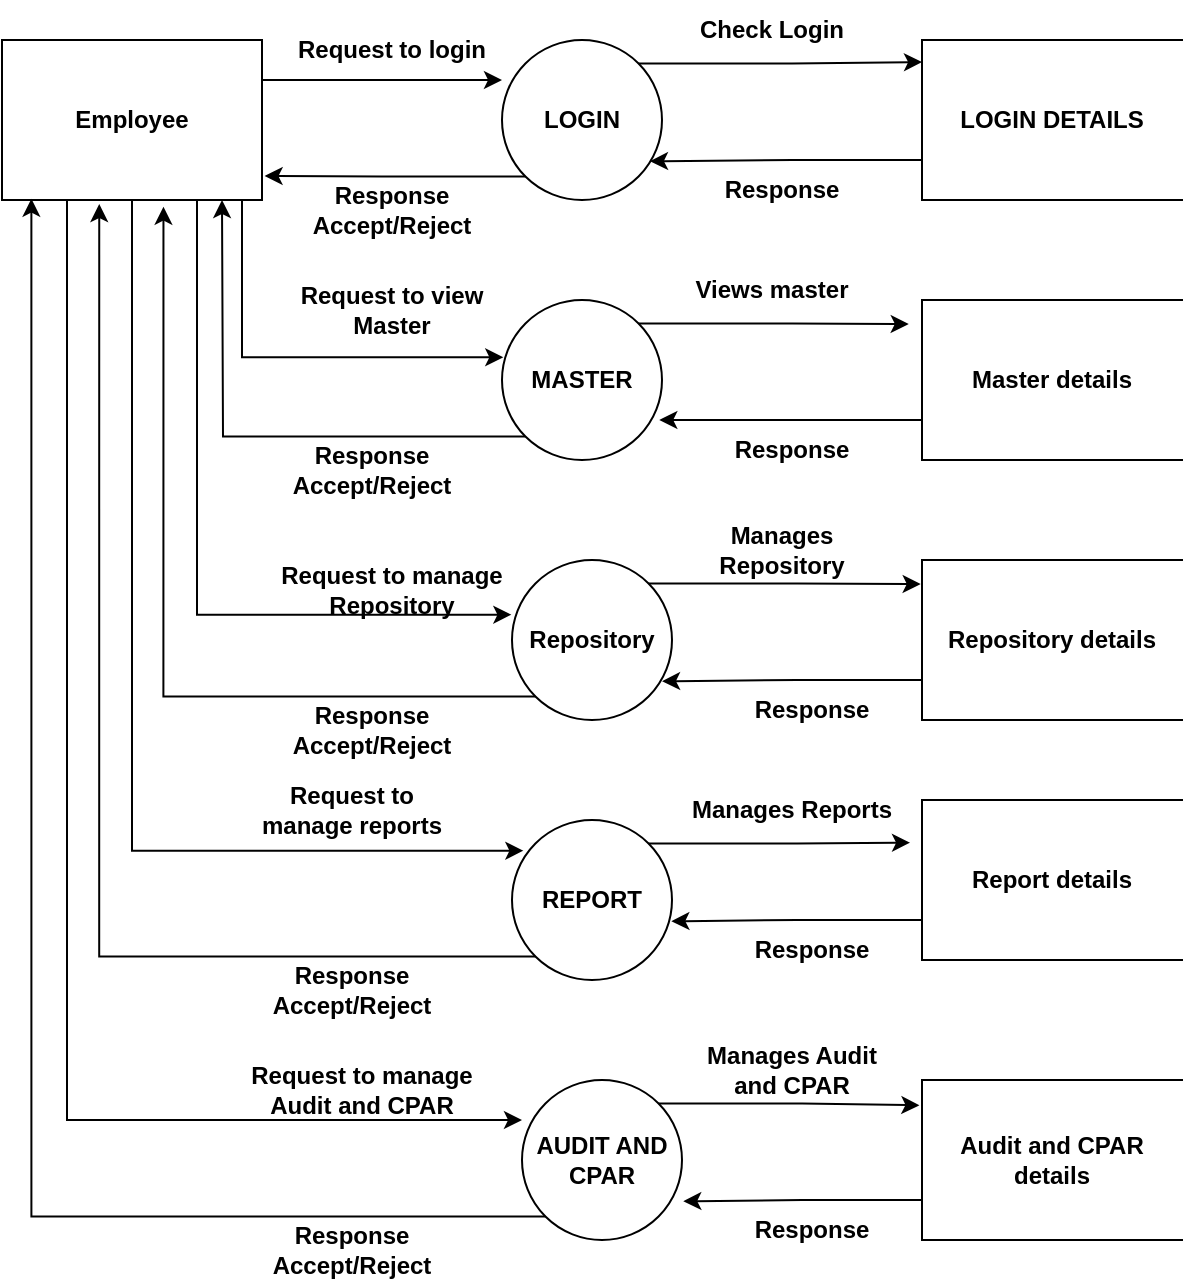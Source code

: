 <mxfile version="27.1.4">
  <diagram name="Page-1" id="SB6sKbI-OSXxuzdkV2bE">
    <mxGraphModel dx="778" dy="468" grid="1" gridSize="10" guides="1" tooltips="1" connect="1" arrows="1" fold="1" page="1" pageScale="1" pageWidth="850" pageHeight="1100" math="0" shadow="0">
      <root>
        <mxCell id="0" />
        <mxCell id="1" parent="0" />
        <mxCell id="igxR2AVI02_O2V5evjXi-1" value="Employee" style="rounded=0;whiteSpace=wrap;html=1;fontStyle=1" parent="1" vertex="1">
          <mxGeometry x="130" y="120" width="130" height="80" as="geometry" />
        </mxCell>
        <mxCell id="igxR2AVI02_O2V5evjXi-2" value="&lt;span&gt;LOGIN&lt;/span&gt;" style="ellipse;whiteSpace=wrap;html=1;aspect=fixed;fontStyle=1" parent="1" vertex="1">
          <mxGeometry x="380" y="120" width="80" height="80" as="geometry" />
        </mxCell>
        <mxCell id="igxR2AVI02_O2V5evjXi-3" value="&lt;span&gt;LOGIN DETAILS&lt;/span&gt;" style="html=1;dashed=0;whiteSpace=wrap;shape=partialRectangle;right=0;fontStyle=1" parent="1" vertex="1">
          <mxGeometry x="590" y="120" width="130" height="80" as="geometry" />
        </mxCell>
        <mxCell id="igxR2AVI02_O2V5evjXi-30" style="edgeStyle=orthogonalEdgeStyle;rounded=0;orthogonalLoop=1;jettySize=auto;html=1;exitX=0;exitY=1;exitDx=0;exitDy=0;fontStyle=1" parent="1" source="igxR2AVI02_O2V5evjXi-4" edge="1">
          <mxGeometry relative="1" as="geometry">
            <mxPoint x="240" y="200" as="targetPoint" />
          </mxGeometry>
        </mxCell>
        <mxCell id="igxR2AVI02_O2V5evjXi-4" value="&lt;span&gt;MASTER&lt;/span&gt;" style="ellipse;whiteSpace=wrap;html=1;aspect=fixed;fontStyle=1" parent="1" vertex="1">
          <mxGeometry x="380" y="250" width="80" height="80" as="geometry" />
        </mxCell>
        <mxCell id="igxR2AVI02_O2V5evjXi-5" value="Repository" style="ellipse;whiteSpace=wrap;html=1;aspect=fixed;fontStyle=1" parent="1" vertex="1">
          <mxGeometry x="385" y="380" width="80" height="80" as="geometry" />
        </mxCell>
        <mxCell id="igxR2AVI02_O2V5evjXi-6" value="&lt;span&gt;REPORT&lt;/span&gt;" style="ellipse;whiteSpace=wrap;html=1;aspect=fixed;fontStyle=1" parent="1" vertex="1">
          <mxGeometry x="385" y="510" width="80" height="80" as="geometry" />
        </mxCell>
        <mxCell id="igxR2AVI02_O2V5evjXi-7" value="AUDIT AND CPAR" style="ellipse;whiteSpace=wrap;html=1;aspect=fixed;fontStyle=1" parent="1" vertex="1">
          <mxGeometry x="390" y="640" width="80" height="80" as="geometry" />
        </mxCell>
        <mxCell id="igxR2AVI02_O2V5evjXi-8" style="edgeStyle=orthogonalEdgeStyle;rounded=0;orthogonalLoop=1;jettySize=auto;html=1;exitX=1;exitY=0.25;exitDx=0;exitDy=0;entryX=0;entryY=0.25;entryDx=0;entryDy=0;entryPerimeter=0;fontStyle=1" parent="1" source="igxR2AVI02_O2V5evjXi-1" target="igxR2AVI02_O2V5evjXi-2" edge="1">
          <mxGeometry relative="1" as="geometry" />
        </mxCell>
        <mxCell id="igxR2AVI02_O2V5evjXi-10" style="edgeStyle=orthogonalEdgeStyle;rounded=0;orthogonalLoop=1;jettySize=auto;html=1;exitX=1;exitY=0;exitDx=0;exitDy=0;fontStyle=1" parent="1" source="igxR2AVI02_O2V5evjXi-2" edge="1">
          <mxGeometry relative="1" as="geometry">
            <mxPoint x="590" y="131" as="targetPoint" />
          </mxGeometry>
        </mxCell>
        <mxCell id="igxR2AVI02_O2V5evjXi-13" style="edgeStyle=orthogonalEdgeStyle;rounded=0;orthogonalLoop=1;jettySize=auto;html=1;exitX=0;exitY=0.75;exitDx=0;exitDy=0;entryX=0.925;entryY=0.758;entryDx=0;entryDy=0;entryPerimeter=0;fontStyle=1" parent="1" source="igxR2AVI02_O2V5evjXi-3" target="igxR2AVI02_O2V5evjXi-2" edge="1">
          <mxGeometry relative="1" as="geometry" />
        </mxCell>
        <mxCell id="igxR2AVI02_O2V5evjXi-14" style="edgeStyle=orthogonalEdgeStyle;rounded=0;orthogonalLoop=1;jettySize=auto;html=1;exitX=0;exitY=1;exitDx=0;exitDy=0;entryX=1.01;entryY=0.85;entryDx=0;entryDy=0;entryPerimeter=0;fontStyle=1" parent="1" source="igxR2AVI02_O2V5evjXi-2" target="igxR2AVI02_O2V5evjXi-1" edge="1">
          <mxGeometry relative="1" as="geometry" />
        </mxCell>
        <mxCell id="igxR2AVI02_O2V5evjXi-15" value="Master details" style="html=1;dashed=0;whiteSpace=wrap;shape=partialRectangle;right=0;fontStyle=1" parent="1" vertex="1">
          <mxGeometry x="590" y="250" width="130" height="80" as="geometry" />
        </mxCell>
        <mxCell id="igxR2AVI02_O2V5evjXi-16" value="Repository details" style="html=1;dashed=0;whiteSpace=wrap;shape=partialRectangle;right=0;fontStyle=1" parent="1" vertex="1">
          <mxGeometry x="590" y="380" width="130" height="80" as="geometry" />
        </mxCell>
        <mxCell id="igxR2AVI02_O2V5evjXi-17" value="Report details" style="html=1;dashed=0;whiteSpace=wrap;shape=partialRectangle;right=0;fontStyle=1" parent="1" vertex="1">
          <mxGeometry x="590" y="500" width="130" height="80" as="geometry" />
        </mxCell>
        <mxCell id="igxR2AVI02_O2V5evjXi-18" value="Audit and CPAR details" style="html=1;dashed=0;whiteSpace=wrap;shape=partialRectangle;right=0;fontStyle=1" parent="1" vertex="1">
          <mxGeometry x="590" y="640" width="130" height="80" as="geometry" />
        </mxCell>
        <mxCell id="igxR2AVI02_O2V5evjXi-19" style="edgeStyle=orthogonalEdgeStyle;rounded=0;orthogonalLoop=1;jettySize=auto;html=1;exitX=1;exitY=0;exitDx=0;exitDy=0;entryX=-0.051;entryY=0.15;entryDx=0;entryDy=0;entryPerimeter=0;fontStyle=1" parent="1" source="igxR2AVI02_O2V5evjXi-4" target="igxR2AVI02_O2V5evjXi-15" edge="1">
          <mxGeometry relative="1" as="geometry" />
        </mxCell>
        <mxCell id="igxR2AVI02_O2V5evjXi-20" style="edgeStyle=orthogonalEdgeStyle;rounded=0;orthogonalLoop=1;jettySize=auto;html=1;exitX=0;exitY=0.75;exitDx=0;exitDy=0;entryX=0.983;entryY=0.75;entryDx=0;entryDy=0;entryPerimeter=0;fontStyle=1" parent="1" source="igxR2AVI02_O2V5evjXi-15" target="igxR2AVI02_O2V5evjXi-4" edge="1">
          <mxGeometry relative="1" as="geometry" />
        </mxCell>
        <mxCell id="igxR2AVI02_O2V5evjXi-21" style="edgeStyle=orthogonalEdgeStyle;rounded=0;orthogonalLoop=1;jettySize=auto;html=1;exitX=1;exitY=0;exitDx=0;exitDy=0;entryX=-0.005;entryY=0.15;entryDx=0;entryDy=0;entryPerimeter=0;fontStyle=1" parent="1" source="igxR2AVI02_O2V5evjXi-5" target="igxR2AVI02_O2V5evjXi-16" edge="1">
          <mxGeometry relative="1" as="geometry" />
        </mxCell>
        <mxCell id="igxR2AVI02_O2V5evjXi-22" style="edgeStyle=orthogonalEdgeStyle;rounded=0;orthogonalLoop=1;jettySize=auto;html=1;exitX=0;exitY=0.75;exitDx=0;exitDy=0;entryX=0.938;entryY=0.758;entryDx=0;entryDy=0;entryPerimeter=0;fontStyle=1" parent="1" source="igxR2AVI02_O2V5evjXi-16" target="igxR2AVI02_O2V5evjXi-5" edge="1">
          <mxGeometry relative="1" as="geometry" />
        </mxCell>
        <mxCell id="igxR2AVI02_O2V5evjXi-24" style="edgeStyle=orthogonalEdgeStyle;rounded=0;orthogonalLoop=1;jettySize=auto;html=1;exitX=0;exitY=0.75;exitDx=0;exitDy=0;entryX=0.996;entryY=0.633;entryDx=0;entryDy=0;entryPerimeter=0;fontStyle=1" parent="1" source="igxR2AVI02_O2V5evjXi-17" target="igxR2AVI02_O2V5evjXi-6" edge="1">
          <mxGeometry relative="1" as="geometry" />
        </mxCell>
        <mxCell id="igxR2AVI02_O2V5evjXi-25" style="edgeStyle=orthogonalEdgeStyle;rounded=0;orthogonalLoop=1;jettySize=auto;html=1;exitX=1;exitY=0;exitDx=0;exitDy=0;entryX=-0.046;entryY=0.267;entryDx=0;entryDy=0;entryPerimeter=0;fontStyle=1" parent="1" source="igxR2AVI02_O2V5evjXi-6" target="igxR2AVI02_O2V5evjXi-17" edge="1">
          <mxGeometry relative="1" as="geometry" />
        </mxCell>
        <mxCell id="igxR2AVI02_O2V5evjXi-27" style="edgeStyle=orthogonalEdgeStyle;rounded=0;orthogonalLoop=1;jettySize=auto;html=1;exitX=1;exitY=0;exitDx=0;exitDy=0;entryX=-0.01;entryY=0.158;entryDx=0;entryDy=0;entryPerimeter=0;fontStyle=1" parent="1" source="igxR2AVI02_O2V5evjXi-7" target="igxR2AVI02_O2V5evjXi-18" edge="1">
          <mxGeometry relative="1" as="geometry" />
        </mxCell>
        <mxCell id="igxR2AVI02_O2V5evjXi-28" style="edgeStyle=orthogonalEdgeStyle;rounded=0;orthogonalLoop=1;jettySize=auto;html=1;exitX=0;exitY=0.75;exitDx=0;exitDy=0;entryX=1.008;entryY=0.758;entryDx=0;entryDy=0;entryPerimeter=0;fontStyle=1" parent="1" source="igxR2AVI02_O2V5evjXi-18" target="igxR2AVI02_O2V5evjXi-7" edge="1">
          <mxGeometry relative="1" as="geometry" />
        </mxCell>
        <mxCell id="igxR2AVI02_O2V5evjXi-29" style="edgeStyle=orthogonalEdgeStyle;rounded=0;orthogonalLoop=1;jettySize=auto;html=1;exitX=0.75;exitY=1;exitDx=0;exitDy=0;entryX=0.008;entryY=0.358;entryDx=0;entryDy=0;entryPerimeter=0;fontStyle=1" parent="1" source="igxR2AVI02_O2V5evjXi-1" target="igxR2AVI02_O2V5evjXi-4" edge="1">
          <mxGeometry relative="1" as="geometry">
            <Array as="points">
              <mxPoint x="250" y="200" />
              <mxPoint x="250" y="279" />
            </Array>
          </mxGeometry>
        </mxCell>
        <mxCell id="igxR2AVI02_O2V5evjXi-31" style="edgeStyle=orthogonalEdgeStyle;rounded=0;orthogonalLoop=1;jettySize=auto;html=1;exitX=0.75;exitY=1;exitDx=0;exitDy=0;entryX=-0.004;entryY=0.342;entryDx=0;entryDy=0;entryPerimeter=0;fontStyle=1" parent="1" source="igxR2AVI02_O2V5evjXi-1" target="igxR2AVI02_O2V5evjXi-5" edge="1">
          <mxGeometry relative="1" as="geometry" />
        </mxCell>
        <mxCell id="igxR2AVI02_O2V5evjXi-32" style="edgeStyle=orthogonalEdgeStyle;rounded=0;orthogonalLoop=1;jettySize=auto;html=1;exitX=0;exitY=1;exitDx=0;exitDy=0;entryX=0.621;entryY=1.042;entryDx=0;entryDy=0;entryPerimeter=0;fontStyle=1" parent="1" source="igxR2AVI02_O2V5evjXi-5" target="igxR2AVI02_O2V5evjXi-1" edge="1">
          <mxGeometry relative="1" as="geometry" />
        </mxCell>
        <mxCell id="igxR2AVI02_O2V5evjXi-34" style="edgeStyle=orthogonalEdgeStyle;rounded=0;orthogonalLoop=1;jettySize=auto;html=1;exitX=0.5;exitY=1;exitDx=0;exitDy=0;entryX=0.071;entryY=0.192;entryDx=0;entryDy=0;entryPerimeter=0;fontStyle=1" parent="1" source="igxR2AVI02_O2V5evjXi-1" target="igxR2AVI02_O2V5evjXi-6" edge="1">
          <mxGeometry relative="1" as="geometry">
            <Array as="points">
              <mxPoint x="195" y="525" />
            </Array>
          </mxGeometry>
        </mxCell>
        <mxCell id="igxR2AVI02_O2V5evjXi-35" style="edgeStyle=orthogonalEdgeStyle;rounded=0;orthogonalLoop=1;jettySize=auto;html=1;exitX=0;exitY=1;exitDx=0;exitDy=0;entryX=0.374;entryY=1.025;entryDx=0;entryDy=0;entryPerimeter=0;fontStyle=1" parent="1" source="igxR2AVI02_O2V5evjXi-6" target="igxR2AVI02_O2V5evjXi-1" edge="1">
          <mxGeometry relative="1" as="geometry" />
        </mxCell>
        <mxCell id="igxR2AVI02_O2V5evjXi-36" style="edgeStyle=orthogonalEdgeStyle;rounded=0;orthogonalLoop=1;jettySize=auto;html=1;exitX=0.25;exitY=1;exitDx=0;exitDy=0;entryX=0;entryY=0.25;entryDx=0;entryDy=0;entryPerimeter=0;fontStyle=1" parent="1" source="igxR2AVI02_O2V5evjXi-1" target="igxR2AVI02_O2V5evjXi-7" edge="1">
          <mxGeometry relative="1" as="geometry" />
        </mxCell>
        <mxCell id="igxR2AVI02_O2V5evjXi-37" style="edgeStyle=orthogonalEdgeStyle;rounded=0;orthogonalLoop=1;jettySize=auto;html=1;exitX=0;exitY=1;exitDx=0;exitDy=0;entryX=0.113;entryY=0.992;entryDx=0;entryDy=0;entryPerimeter=0;fontStyle=1" parent="1" source="igxR2AVI02_O2V5evjXi-7" target="igxR2AVI02_O2V5evjXi-1" edge="1">
          <mxGeometry relative="1" as="geometry" />
        </mxCell>
        <mxCell id="igxR2AVI02_O2V5evjXi-38" value="Request to login" style="text;html=1;align=center;verticalAlign=middle;whiteSpace=wrap;rounded=0;fontStyle=1" parent="1" vertex="1">
          <mxGeometry x="270" y="110" width="110" height="30" as="geometry" />
        </mxCell>
        <mxCell id="igxR2AVI02_O2V5evjXi-39" value="Check Login" style="text;html=1;align=center;verticalAlign=middle;whiteSpace=wrap;rounded=0;fontStyle=1" parent="1" vertex="1">
          <mxGeometry x="460" y="100" width="110" height="30" as="geometry" />
        </mxCell>
        <mxCell id="igxR2AVI02_O2V5evjXi-40" value="Response" style="text;html=1;align=center;verticalAlign=middle;whiteSpace=wrap;rounded=0;fontStyle=1" parent="1" vertex="1">
          <mxGeometry x="465" y="180" width="110" height="30" as="geometry" />
        </mxCell>
        <mxCell id="igxR2AVI02_O2V5evjXi-41" value="Response Accept/Reject" style="text;html=1;align=center;verticalAlign=middle;whiteSpace=wrap;rounded=0;fontStyle=1" parent="1" vertex="1">
          <mxGeometry x="270" y="190" width="110" height="30" as="geometry" />
        </mxCell>
        <mxCell id="igxR2AVI02_O2V5evjXi-42" value="Request to view Master" style="text;html=1;align=center;verticalAlign=middle;whiteSpace=wrap;rounded=0;fontStyle=1" parent="1" vertex="1">
          <mxGeometry x="270" y="240" width="110" height="30" as="geometry" />
        </mxCell>
        <mxCell id="igxR2AVI02_O2V5evjXi-43" value="Views master" style="text;html=1;align=center;verticalAlign=middle;whiteSpace=wrap;rounded=0;fontStyle=1" parent="1" vertex="1">
          <mxGeometry x="460" y="230" width="110" height="30" as="geometry" />
        </mxCell>
        <mxCell id="igxR2AVI02_O2V5evjXi-45" value="Response" style="text;html=1;align=center;verticalAlign=middle;whiteSpace=wrap;rounded=0;fontStyle=1" parent="1" vertex="1">
          <mxGeometry x="470" y="310" width="110" height="30" as="geometry" />
        </mxCell>
        <mxCell id="igxR2AVI02_O2V5evjXi-46" value="Response Accept/Reject" style="text;html=1;align=center;verticalAlign=middle;whiteSpace=wrap;rounded=0;fontStyle=1" parent="1" vertex="1">
          <mxGeometry x="260" y="320" width="110" height="30" as="geometry" />
        </mxCell>
        <mxCell id="igxR2AVI02_O2V5evjXi-47" value="Response Accept/Reject" style="text;html=1;align=center;verticalAlign=middle;whiteSpace=wrap;rounded=0;fontStyle=1" parent="1" vertex="1">
          <mxGeometry x="260" y="450" width="110" height="30" as="geometry" />
        </mxCell>
        <mxCell id="igxR2AVI02_O2V5evjXi-48" value="Response Accept/Reject" style="text;html=1;align=center;verticalAlign=middle;whiteSpace=wrap;rounded=0;fontStyle=1" parent="1" vertex="1">
          <mxGeometry x="250" y="580" width="110" height="30" as="geometry" />
        </mxCell>
        <mxCell id="igxR2AVI02_O2V5evjXi-49" value="Response Accept/Reject" style="text;html=1;align=center;verticalAlign=middle;whiteSpace=wrap;rounded=0;fontStyle=1" parent="1" vertex="1">
          <mxGeometry x="250" y="710" width="110" height="30" as="geometry" />
        </mxCell>
        <mxCell id="igxR2AVI02_O2V5evjXi-50" value="Response" style="text;html=1;align=center;verticalAlign=middle;whiteSpace=wrap;rounded=0;fontStyle=1" parent="1" vertex="1">
          <mxGeometry x="480" y="440" width="110" height="30" as="geometry" />
        </mxCell>
        <mxCell id="igxR2AVI02_O2V5evjXi-51" value="Response" style="text;html=1;align=center;verticalAlign=middle;whiteSpace=wrap;rounded=0;fontStyle=1" parent="1" vertex="1">
          <mxGeometry x="480" y="560" width="110" height="30" as="geometry" />
        </mxCell>
        <mxCell id="igxR2AVI02_O2V5evjXi-52" value="Response" style="text;html=1;align=center;verticalAlign=middle;whiteSpace=wrap;rounded=0;fontStyle=1" parent="1" vertex="1">
          <mxGeometry x="480" y="700" width="110" height="30" as="geometry" />
        </mxCell>
        <mxCell id="igxR2AVI02_O2V5evjXi-53" value="Request to manage Repository" style="text;html=1;align=center;verticalAlign=middle;whiteSpace=wrap;rounded=0;fontStyle=1" parent="1" vertex="1">
          <mxGeometry x="260" y="380" width="130" height="30" as="geometry" />
        </mxCell>
        <mxCell id="igxR2AVI02_O2V5evjXi-56" value="Manages Repository" style="text;html=1;align=center;verticalAlign=middle;whiteSpace=wrap;rounded=0;fontStyle=1" parent="1" vertex="1">
          <mxGeometry x="465" y="360" width="110" height="30" as="geometry" />
        </mxCell>
        <mxCell id="igxR2AVI02_O2V5evjXi-57" value="Request to manage reports" style="text;html=1;align=center;verticalAlign=middle;whiteSpace=wrap;rounded=0;fontStyle=1" parent="1" vertex="1">
          <mxGeometry x="250" y="490" width="110" height="30" as="geometry" />
        </mxCell>
        <mxCell id="igxR2AVI02_O2V5evjXi-58" value="Manages Reports" style="text;html=1;align=center;verticalAlign=middle;whiteSpace=wrap;rounded=0;fontStyle=1" parent="1" vertex="1">
          <mxGeometry x="470" y="490" width="110" height="30" as="geometry" />
        </mxCell>
        <mxCell id="igxR2AVI02_O2V5evjXi-59" value="Request to manage Audit and CPAR" style="text;html=1;align=center;verticalAlign=middle;whiteSpace=wrap;rounded=0;fontStyle=1" parent="1" vertex="1">
          <mxGeometry x="250" y="630" width="120" height="30" as="geometry" />
        </mxCell>
        <mxCell id="igxR2AVI02_O2V5evjXi-60" value="Manages Audit and CPAR" style="text;html=1;align=center;verticalAlign=middle;whiteSpace=wrap;rounded=0;fontStyle=1" parent="1" vertex="1">
          <mxGeometry x="470" y="620" width="110" height="30" as="geometry" />
        </mxCell>
      </root>
    </mxGraphModel>
  </diagram>
</mxfile>
